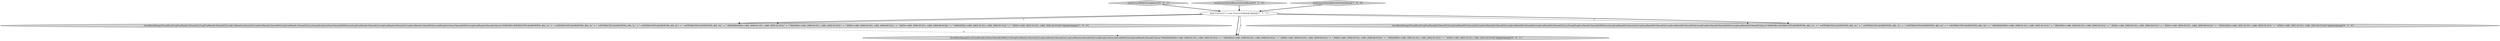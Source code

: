 digraph {
6 [style = filled, label = "testExtractWithOrCondition1['0', '0', '1']", fillcolor = lightgray, shape = diamond image = "AAA0AAABBB3BBB"];
2 [style = filled, label = "checkDateRange(f,f.and(f.or(f.eq(f.exMonth,f.literal(1)),f.eq(f.exMonth,f.literal(2)),f.eq(f.exMonth,f.literal(3)),f.eq(f.exMonth,f.literal(4)),f.eq(f.exMonth,f.literal(5))),f.or(f.and(f.eq(f.exYear,f.literal(2000)),f.or(f.eq(f.exMonth,f.literal(2)),f.eq(f.exMonth,f.literal(3)),f.eq(f.exMonth,f.literal(5)))),f.and(f.eq(f.exYear,f.literal(2001)),f.eq(f.exMonth,f.literal(1))))),is(\"AND(OR(=(EXTRACT(FLAG(MONTH), $9), 1),\" + \" =(EXTRACT(FLAG(MONTH), $9), 2),\" + \" =(EXTRACT(FLAG(MONTH), $9), 3),\" + \" =(EXTRACT(FLAG(MONTH), $9), 4),\" + \" =(EXTRACT(FLAG(MONTH), $9), 5)),\" + \" OR(AND(AND(>=($9, 2000-01-01), <($9, 2001-01-01)),\" + \" OR(AND(>=($9, 2000-02-01), <($9, 2000-03-01)),\" + \" AND(>=($9, 2000-03-01), <($9, 2000-04-01)),\" + \" AND(>=($9, 2000-05-01), <($9, 2000-06-01)))),\" + \" AND(AND(>=($9, 2001-01-01), <($9, 2002-01-01)),\" + \" AND(>=($9, 2001-01-01), <($9, 2001-02-01)))))\"))@@@4@@@['1', '0', '0']", fillcolor = lightgray, shape = ellipse image = "AAA0AAABBB1BBB"];
4 [style = filled, label = "testExtractPartialRewriteForInMonth['0', '1', '0']", fillcolor = lightgray, shape = diamond image = "AAA0AAABBB2BBB"];
5 [style = filled, label = "checkDateRange(f,f.or(f.and(f.eq(f.exYear,f.literal(2000)),f.or(f.eq(f.exMonth,f.literal(2)),f.eq(f.exMonth,f.literal(3)),f.eq(f.exMonth,f.literal(5)))),f.and(f.eq(f.exYear,f.literal(2001)),f.eq(f.exMonth,f.literal(1)))),is(\"OR(AND(AND(>=($9, 2000-01-01), <($9, 2001-01-01)),\" + \" OR(AND(>=($9, 2000-02-01), <($9, 2000-03-01)),\" + \" AND(>=($9, 2000-03-01), <($9, 2000-04-01)),\" + \" AND(>=($9, 2000-05-01), <($9, 2000-06-01)))),\" + \" AND(AND(>=($9, 2001-01-01), <($9, 2002-01-01)),\" + \" AND(>=($9, 2001-01-01), <($9, 2001-02-01))))\"))@@@4@@@['0', '0', '1']", fillcolor = lightgray, shape = ellipse image = "AAA0AAABBB3BBB"];
3 [style = filled, label = "checkDateRange(f,f.and(f.or(f.eq(f.exMonthD,f.literal(1)),f.eq(f.exMonthD,f.literal(2)),f.eq(f.exMonthD,f.literal(3)),f.eq(f.exMonthD,f.literal(4)),f.eq(f.exMonthD,f.literal(5))),f.or(f.and(f.eq(f.exYearD,f.literal(2000)),f.or(f.eq(f.exMonthD,f.literal(2)),f.eq(f.exMonthD,f.literal(3)),f.eq(f.exMonthD,f.literal(5)))),f.and(f.eq(f.exYearD,f.literal(2001)),f.eq(f.exMonthD,f.literal(1))))),is(\"AND(OR(=(EXTRACT(FLAG(MONTH), $8), 1),\" + \" =(EXTRACT(FLAG(MONTH), $8), 2),\" + \" =(EXTRACT(FLAG(MONTH), $8), 3),\" + \" =(EXTRACT(FLAG(MONTH), $8), 4),\" + \" =(EXTRACT(FLAG(MONTH), $8), 5)),\" + \" OR(AND(AND(>=($8, 2000-01-01), <($8, 2001-01-01)),\" + \" OR(AND(>=($8, 2000-02-01), <($8, 2000-03-01)),\" + \" AND(>=($8, 2000-03-01), <($8, 2000-04-01)),\" + \" AND(>=($8, 2000-05-01), <($8, 2000-06-01)))),\" + \" AND(AND(>=($8, 2001-01-01), <($8, 2002-01-01)),\" + \" AND(>=($8, 2001-01-01), <($8, 2001-02-01)))))\"))@@@4@@@['0', '1', '0']", fillcolor = lightgray, shape = ellipse image = "AAA0AAABBB2BBB"];
1 [style = filled, label = "testExtractPartialRewriteForInMonth['1', '0', '0']", fillcolor = lightgray, shape = diamond image = "AAA0AAABBB1BBB"];
0 [style = filled, label = "final Fixture2 f = new Fixture2()@@@3@@@['1', '1', '1']", fillcolor = white, shape = ellipse image = "AAA0AAABBB1BBB"];
6->0 [style = bold, label=""];
0->2 [style = bold, label=""];
0->5 [style = bold, label=""];
0->3 [style = solid, label="f"];
2->5 [style = dashed, label="0"];
0->3 [style = bold, label=""];
0->2 [style = solid, label="f"];
4->0 [style = bold, label=""];
0->5 [style = solid, label="f"];
1->0 [style = bold, label=""];
}
